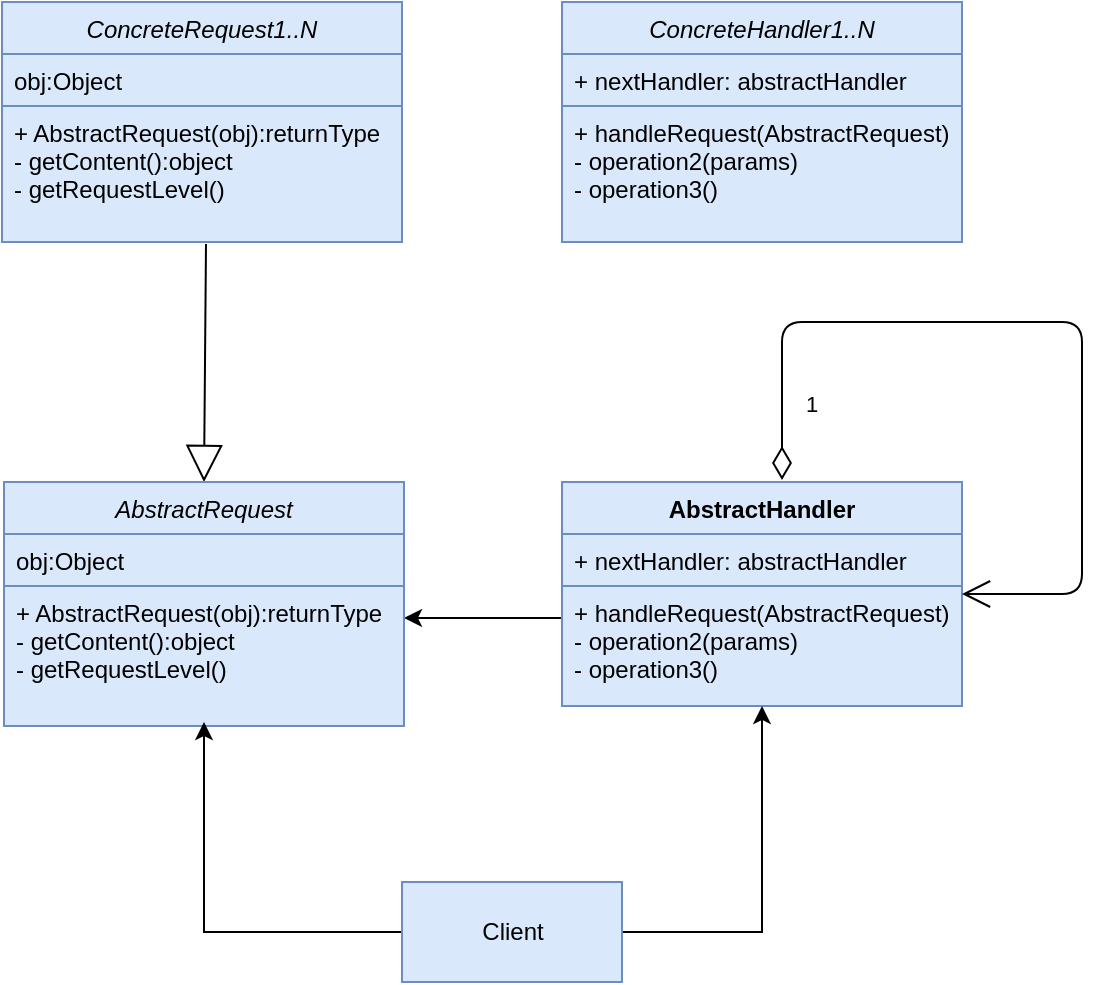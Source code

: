 <mxfile version="12.7.9" type="github">
  <diagram id="C5RBs43oDa-KdzZeNtuy" name="Page-1">
    <mxGraphModel dx="790" dy="639" grid="1" gridSize="10" guides="1" tooltips="1" connect="1" arrows="1" fold="1" page="1" pageScale="1" pageWidth="827" pageHeight="1169" math="0" shadow="0">
      <root>
        <mxCell id="WIyWlLk6GJQsqaUBKTNV-0" />
        <mxCell id="WIyWlLk6GJQsqaUBKTNV-1" parent="WIyWlLk6GJQsqaUBKTNV-0" />
        <mxCell id="zkfFHV4jXpPFQw0GAbJ--0" value="ConcreteRequest1..N" style="swimlane;fontStyle=2;align=center;verticalAlign=top;childLayout=stackLayout;horizontal=1;startSize=26;horizontalStack=0;resizeParent=1;resizeLast=0;collapsible=1;marginBottom=0;rounded=0;shadow=0;strokeWidth=1;fillColor=#dae8fc;strokeColor=#6c8ebf;" parent="WIyWlLk6GJQsqaUBKTNV-1" vertex="1">
          <mxGeometry x="80" y="40" width="200" height="120" as="geometry">
            <mxRectangle x="230" y="140" width="160" height="26" as="alternateBounds" />
          </mxGeometry>
        </mxCell>
        <mxCell id="zkfFHV4jXpPFQw0GAbJ--1" value="obj:Object" style="text;align=left;verticalAlign=top;spacingLeft=4;spacingRight=4;overflow=hidden;rotatable=0;points=[[0,0.5],[1,0.5]];portConstraint=eastwest;fillColor=#dae8fc;strokeColor=#6c8ebf;" parent="zkfFHV4jXpPFQw0GAbJ--0" vertex="1">
          <mxGeometry y="26" width="200" height="26" as="geometry" />
        </mxCell>
        <mxCell id="zkfFHV4jXpPFQw0GAbJ--5" value="+ AbstractRequest(obj):returnType&#xa;- getContent():object&#xa;- getRequestLevel()&#xa;" style="text;align=left;verticalAlign=top;spacingLeft=4;spacingRight=4;overflow=hidden;rotatable=0;points=[[0,0.5],[1,0.5]];portConstraint=eastwest;fillColor=#dae8fc;strokeColor=#6c8ebf;" parent="zkfFHV4jXpPFQw0GAbJ--0" vertex="1">
          <mxGeometry y="52" width="200" height="68" as="geometry" />
        </mxCell>
        <mxCell id="Vdxp6afpkObVpgGadK75-18" value="" style="endArrow=block;endSize=16;endFill=0;html=1;entryX=0.5;entryY=0;entryDx=0;entryDy=0;exitX=0.51;exitY=1.015;exitDx=0;exitDy=0;exitPerimeter=0;" edge="1" parent="WIyWlLk6GJQsqaUBKTNV-1" source="zkfFHV4jXpPFQw0GAbJ--5" target="Vdxp6afpkObVpgGadK75-19">
          <mxGeometry width="160" relative="1" as="geometry">
            <mxPoint x="180" y="190" as="sourcePoint" />
            <mxPoint x="180" y="256" as="targetPoint" />
          </mxGeometry>
        </mxCell>
        <mxCell id="Vdxp6afpkObVpgGadK75-19" value="AbstractRequest" style="swimlane;fontStyle=2;align=center;verticalAlign=top;childLayout=stackLayout;horizontal=1;startSize=26;horizontalStack=0;resizeParent=1;resizeLast=0;collapsible=1;marginBottom=0;rounded=0;shadow=0;strokeWidth=1;fillColor=#dae8fc;strokeColor=#6c8ebf;" vertex="1" parent="WIyWlLk6GJQsqaUBKTNV-1">
          <mxGeometry x="81" y="280" width="200" height="120" as="geometry">
            <mxRectangle x="230" y="140" width="160" height="26" as="alternateBounds" />
          </mxGeometry>
        </mxCell>
        <mxCell id="Vdxp6afpkObVpgGadK75-20" value="obj:Object" style="text;align=left;verticalAlign=top;spacingLeft=4;spacingRight=4;overflow=hidden;rotatable=0;points=[[0,0.5],[1,0.5]];portConstraint=eastwest;fillColor=#dae8fc;strokeColor=#6c8ebf;" vertex="1" parent="Vdxp6afpkObVpgGadK75-19">
          <mxGeometry y="26" width="200" height="26" as="geometry" />
        </mxCell>
        <mxCell id="Vdxp6afpkObVpgGadK75-29" value="" style="edgeStyle=orthogonalEdgeStyle;rounded=0;orthogonalLoop=1;jettySize=auto;html=1;" edge="1" parent="WIyWlLk6GJQsqaUBKTNV-1">
          <mxGeometry relative="1" as="geometry">
            <mxPoint x="360" y="348" as="sourcePoint" />
            <mxPoint x="281" y="348" as="targetPoint" />
          </mxGeometry>
        </mxCell>
        <mxCell id="Vdxp6afpkObVpgGadK75-30" value="+ AbstractRequest(obj):returnType&#xa;- getContent():object&#xa;- getRequestLevel()&#xa;" style="text;align=left;verticalAlign=top;spacingLeft=4;spacingRight=4;overflow=hidden;rotatable=0;points=[[0,0.5],[1,0.5]];portConstraint=eastwest;fillColor=#dae8fc;strokeColor=#6c8ebf;" vertex="1" parent="WIyWlLk6GJQsqaUBKTNV-1">
          <mxGeometry x="81" y="332" width="200" height="70" as="geometry" />
        </mxCell>
        <mxCell id="Vdxp6afpkObVpgGadK75-34" value="AbstractHandler" style="swimlane;fontStyle=1;align=center;verticalAlign=top;childLayout=stackLayout;horizontal=1;startSize=26;horizontalStack=0;resizeParent=1;resizeParentMax=0;resizeLast=0;collapsible=1;marginBottom=0;fillColor=#dae8fc;strokeColor=#6c8ebf;" vertex="1" parent="WIyWlLk6GJQsqaUBKTNV-1">
          <mxGeometry x="360" y="280" width="200" height="112" as="geometry" />
        </mxCell>
        <mxCell id="Vdxp6afpkObVpgGadK75-35" value="+ nextHandler: abstractHandler" style="text;strokeColor=#6c8ebf;fillColor=#dae8fc;align=left;verticalAlign=top;spacingLeft=4;spacingRight=4;overflow=hidden;rotatable=0;points=[[0,0.5],[1,0.5]];portConstraint=eastwest;" vertex="1" parent="Vdxp6afpkObVpgGadK75-34">
          <mxGeometry y="26" width="200" height="26" as="geometry" />
        </mxCell>
        <mxCell id="Vdxp6afpkObVpgGadK75-36" value="" style="line;strokeWidth=1;fillColor=#dae8fc;align=left;verticalAlign=middle;spacingTop=-1;spacingLeft=3;spacingRight=3;rotatable=0;labelPosition=right;points=[];portConstraint=eastwest;strokeColor=#6c8ebf;" vertex="1" parent="Vdxp6afpkObVpgGadK75-34">
          <mxGeometry y="52" width="200" as="geometry" />
        </mxCell>
        <mxCell id="Vdxp6afpkObVpgGadK75-37" value="+ handleRequest(AbstractRequest)&#xa;- operation2(params)&#xa;- operation3()" style="text;strokeColor=#6c8ebf;fillColor=#dae8fc;align=left;verticalAlign=top;spacingLeft=4;spacingRight=4;overflow=hidden;rotatable=0;points=[[0,0.5],[1,0.5]];portConstraint=eastwest;" vertex="1" parent="Vdxp6afpkObVpgGadK75-34">
          <mxGeometry y="52" width="200" height="60" as="geometry" />
        </mxCell>
        <mxCell id="Vdxp6afpkObVpgGadK75-43" value="1" style="endArrow=open;html=1;endSize=12;startArrow=diamondThin;startSize=14;startFill=0;edgeStyle=orthogonalEdgeStyle;align=left;verticalAlign=bottom;entryX=1;entryY=0.5;entryDx=0;entryDy=0;" edge="1" parent="WIyWlLk6GJQsqaUBKTNV-1" target="Vdxp6afpkObVpgGadK75-34">
          <mxGeometry x="-0.864" y="-10" relative="1" as="geometry">
            <mxPoint x="470" y="279" as="sourcePoint" />
            <mxPoint x="620" y="190" as="targetPoint" />
            <Array as="points">
              <mxPoint x="470" y="200" />
              <mxPoint x="620" y="200" />
              <mxPoint x="620" y="336" />
            </Array>
            <mxPoint as="offset" />
          </mxGeometry>
        </mxCell>
        <mxCell id="Vdxp6afpkObVpgGadK75-45" style="edgeStyle=orthogonalEdgeStyle;rounded=0;orthogonalLoop=1;jettySize=auto;html=1;exitX=1;exitY=0.5;exitDx=0;exitDy=0;entryX=0.5;entryY=1;entryDx=0;entryDy=0;" edge="1" parent="WIyWlLk6GJQsqaUBKTNV-1" source="Vdxp6afpkObVpgGadK75-44" target="Vdxp6afpkObVpgGadK75-34">
          <mxGeometry relative="1" as="geometry" />
        </mxCell>
        <mxCell id="Vdxp6afpkObVpgGadK75-46" style="edgeStyle=orthogonalEdgeStyle;rounded=0;orthogonalLoop=1;jettySize=auto;html=1;exitX=0;exitY=0.5;exitDx=0;exitDy=0;entryX=0.5;entryY=1;entryDx=0;entryDy=0;" edge="1" parent="WIyWlLk6GJQsqaUBKTNV-1" source="Vdxp6afpkObVpgGadK75-44" target="Vdxp6afpkObVpgGadK75-19">
          <mxGeometry relative="1" as="geometry" />
        </mxCell>
        <mxCell id="Vdxp6afpkObVpgGadK75-44" value="Client" style="html=1;strokeColor=#6c8ebf;fillColor=#dae8fc;" vertex="1" parent="WIyWlLk6GJQsqaUBKTNV-1">
          <mxGeometry x="280" y="480" width="110" height="50" as="geometry" />
        </mxCell>
        <mxCell id="Vdxp6afpkObVpgGadK75-47" value="ConcreteHandler1..N" style="swimlane;fontStyle=2;align=center;verticalAlign=top;childLayout=stackLayout;horizontal=1;startSize=26;horizontalStack=0;resizeParent=1;resizeLast=0;collapsible=1;marginBottom=0;rounded=0;shadow=0;strokeWidth=1;fillColor=#dae8fc;strokeColor=#6c8ebf;" vertex="1" parent="WIyWlLk6GJQsqaUBKTNV-1">
          <mxGeometry x="360" y="40" width="200" height="120" as="geometry">
            <mxRectangle x="230" y="140" width="160" height="26" as="alternateBounds" />
          </mxGeometry>
        </mxCell>
        <mxCell id="Vdxp6afpkObVpgGadK75-48" value="+ nextHandler: abstractHandler" style="text;align=left;verticalAlign=top;spacingLeft=4;spacingRight=4;overflow=hidden;rotatable=0;points=[[0,0.5],[1,0.5]];portConstraint=eastwest;fillColor=#dae8fc;strokeColor=#6c8ebf;" vertex="1" parent="Vdxp6afpkObVpgGadK75-47">
          <mxGeometry y="26" width="200" height="26" as="geometry" />
        </mxCell>
        <mxCell id="Vdxp6afpkObVpgGadK75-49" value="+ handleRequest(AbstractRequest)&#xa;- operation2(params)&#xa;- operation3()&#xa;" style="text;align=left;verticalAlign=top;spacingLeft=4;spacingRight=4;overflow=hidden;rotatable=0;points=[[0,0.5],[1,0.5]];portConstraint=eastwest;fillColor=#dae8fc;strokeColor=#6c8ebf;" vertex="1" parent="Vdxp6afpkObVpgGadK75-47">
          <mxGeometry y="52" width="200" height="68" as="geometry" />
        </mxCell>
      </root>
    </mxGraphModel>
  </diagram>
</mxfile>
